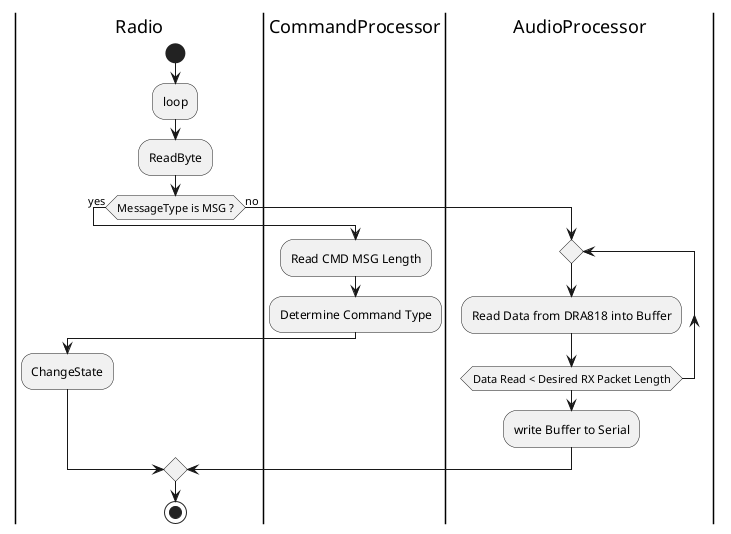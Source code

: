 @startuml

|Radio|
start
:loop;
:ReadByte;

if (MessageType is MSG ?) then (yes)
|CommandProcessor|
:Read CMD MSG Length;
:Determine Command Type;
|Radio|
:ChangeState;
else (no)
|AudioProcessor|

repeat
  :Read Data from DRA818 into Buffer;
repeat while (Data Read < Desired RX Packet Length)

|AudioProcessor|
:write Buffer to Serial;
endif
|Radio|
stop

@enduml
